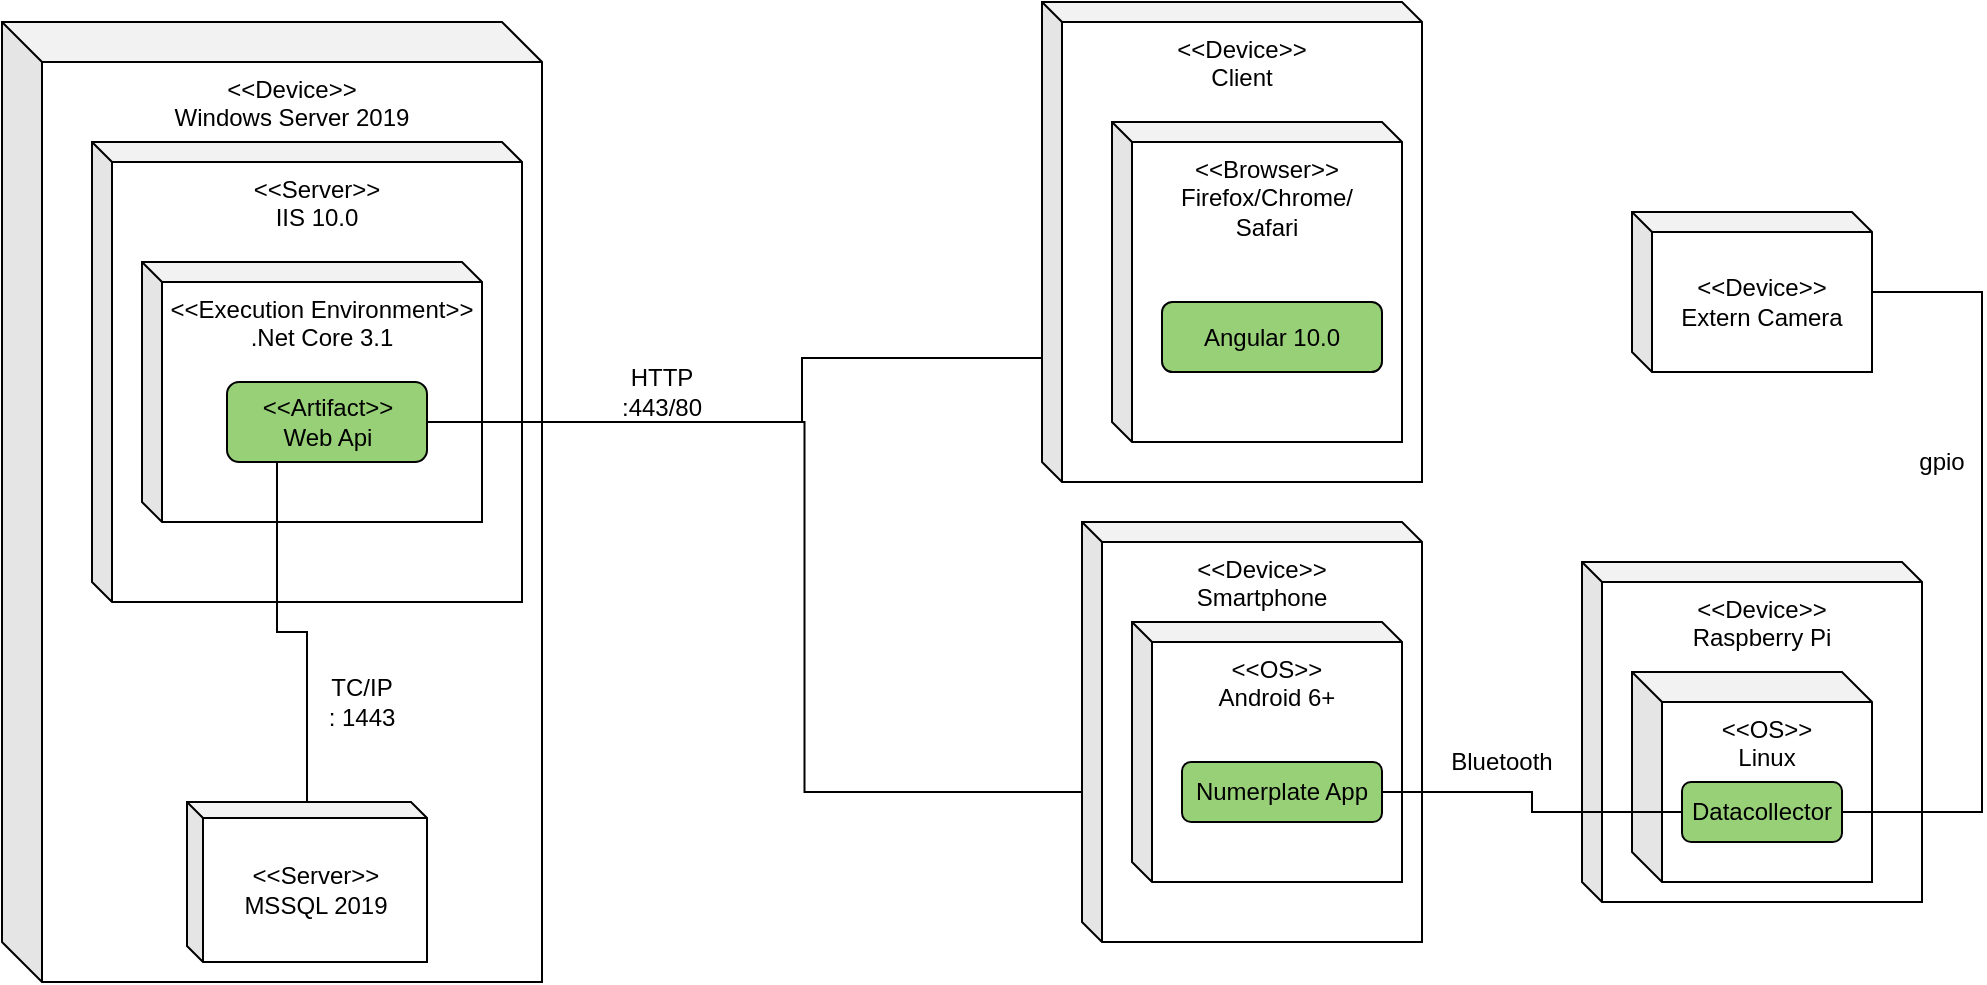 <mxfile version="13.7.7" type="device"><diagram id="ibP8bZvf_2FfzyYetoqR" name="Page-1"><mxGraphModel dx="1102" dy="565" grid="1" gridSize="10" guides="1" tooltips="1" connect="1" arrows="1" fold="1" page="1" pageScale="1" pageWidth="850" pageHeight="1100" math="0" shadow="0"><root><mxCell id="0"/><mxCell id="1" parent="0"/><mxCell id="N3B3cSTxl453kd_gZ5P9-2" value="&amp;lt;&amp;lt;Device&amp;gt;&amp;gt;&lt;br&gt;Windows Server 2019" style="shape=cube;whiteSpace=wrap;html=1;boundedLbl=1;backgroundOutline=1;darkOpacity=0.05;darkOpacity2=0.1;horizontal=1;verticalAlign=top;" vertex="1" parent="1"><mxGeometry x="10" y="20" width="270" height="480" as="geometry"/></mxCell><mxCell id="N3B3cSTxl453kd_gZ5P9-3" value="&amp;lt;&amp;lt;Server&amp;gt;&amp;gt;&lt;br&gt;IIS 10.0" style="shape=cube;whiteSpace=wrap;html=1;boundedLbl=1;backgroundOutline=1;darkOpacity=0.05;darkOpacity2=0.1;horizontal=1;verticalAlign=top;size=10;" vertex="1" parent="1"><mxGeometry x="55" y="80" width="215" height="230" as="geometry"/></mxCell><mxCell id="N3B3cSTxl453kd_gZ5P9-4" value="&amp;lt;&amp;lt;Execution Environment&amp;gt;&amp;gt;&lt;br&gt;.Net Core 3.1" style="shape=cube;whiteSpace=wrap;html=1;boundedLbl=1;backgroundOutline=1;darkOpacity=0.05;darkOpacity2=0.1;verticalAlign=top;size=10;" vertex="1" parent="1"><mxGeometry x="80" y="140" width="170" height="130" as="geometry"/></mxCell><mxCell id="N3B3cSTxl453kd_gZ5P9-24" style="edgeStyle=orthogonalEdgeStyle;rounded=0;orthogonalLoop=1;jettySize=auto;html=1;entryX=0;entryY=0.5;entryDx=0;entryDy=0;shadow=0;endArrow=none;endFill=0;fontColor=#000000;" edge="1" parent="1" source="N3B3cSTxl453kd_gZ5P9-5" target="N3B3cSTxl453kd_gZ5P9-12"><mxGeometry relative="1" as="geometry"/></mxCell><mxCell id="N3B3cSTxl453kd_gZ5P9-25" style="edgeStyle=orthogonalEdgeStyle;rounded=0;orthogonalLoop=1;jettySize=auto;html=1;entryX=0;entryY=0.5;entryDx=0;entryDy=0;shadow=0;endArrow=none;endFill=0;fontColor=#000000;" edge="1" parent="1" source="N3B3cSTxl453kd_gZ5P9-5" target="N3B3cSTxl453kd_gZ5P9-9"><mxGeometry relative="1" as="geometry"><Array as="points"><mxPoint x="410" y="220"/><mxPoint x="410" y="188"/><mxPoint x="590" y="188"/></Array></mxGeometry></mxCell><mxCell id="N3B3cSTxl453kd_gZ5P9-5" value="&amp;lt;&amp;lt;Artifact&amp;gt;&amp;gt;&lt;br&gt;Web Api" style="rounded=1;whiteSpace=wrap;html=1;labelBackgroundColor=none;labelBorderColor=none;fillColor=#97D077;" vertex="1" parent="1"><mxGeometry x="122.5" y="200" width="100" height="40" as="geometry"/></mxCell><mxCell id="N3B3cSTxl453kd_gZ5P9-22" style="edgeStyle=orthogonalEdgeStyle;rounded=0;orthogonalLoop=1;jettySize=auto;html=1;entryX=0.25;entryY=1;entryDx=0;entryDy=0;shadow=0;endArrow=none;endFill=0;fontColor=#000000;" edge="1" parent="1" source="N3B3cSTxl453kd_gZ5P9-6" target="N3B3cSTxl453kd_gZ5P9-5"><mxGeometry relative="1" as="geometry"><Array as="points"><mxPoint x="163" y="325"/><mxPoint x="148" y="325"/></Array></mxGeometry></mxCell><mxCell id="N3B3cSTxl453kd_gZ5P9-6" value="&amp;lt;&amp;lt;Server&amp;gt;&amp;gt;&lt;br&gt;MSSQL 2019" style="shape=cube;whiteSpace=wrap;html=1;boundedLbl=1;backgroundOutline=1;darkOpacity=0.05;darkOpacity2=0.1;labelBackgroundColor=none;fillColor=#FFFFFF;size=8;" vertex="1" parent="1"><mxGeometry x="102.5" y="410" width="120" height="80" as="geometry"/></mxCell><mxCell id="N3B3cSTxl453kd_gZ5P9-7" value="&amp;lt;&amp;lt;Device&amp;gt;&amp;gt;&lt;br&gt;Client" style="shape=cube;whiteSpace=wrap;html=1;boundedLbl=1;backgroundOutline=1;darkOpacity=0.05;darkOpacity2=0.1;labelBackgroundColor=none;fillColor=#FFFFFF;size=10;verticalAlign=top;" vertex="1" parent="1"><mxGeometry x="530" y="10" width="190" height="240" as="geometry"/></mxCell><mxCell id="N3B3cSTxl453kd_gZ5P9-8" value="&amp;lt;&amp;lt;Browser&amp;gt;&amp;gt;&lt;br&gt;Firefox/Chrome/&lt;br&gt;Safari" style="shape=cube;whiteSpace=wrap;html=1;boundedLbl=1;backgroundOutline=1;darkOpacity=0.05;darkOpacity2=0.1;labelBackgroundColor=none;fillColor=#FFFFFF;horizontal=1;verticalAlign=top;size=10;" vertex="1" parent="1"><mxGeometry x="565" y="70" width="145" height="160" as="geometry"/></mxCell><mxCell id="N3B3cSTxl453kd_gZ5P9-9" value="Angular 10.0" style="rounded=1;whiteSpace=wrap;html=1;labelBackgroundColor=none;fillColor=#97D077;" vertex="1" parent="1"><mxGeometry x="590" y="160" width="110" height="35" as="geometry"/></mxCell><mxCell id="N3B3cSTxl453kd_gZ5P9-10" value="&amp;lt;&amp;lt;Device&amp;gt;&amp;gt;&lt;br&gt;Smartphone" style="shape=cube;whiteSpace=wrap;html=1;boundedLbl=1;backgroundOutline=1;darkOpacity=0.05;darkOpacity2=0.1;labelBackgroundColor=none;fillColor=#FFFFFF;size=10;verticalAlign=top;" vertex="1" parent="1"><mxGeometry x="550" y="270" width="170" height="210" as="geometry"/></mxCell><mxCell id="N3B3cSTxl453kd_gZ5P9-11" value="&amp;lt;&amp;lt;OS&amp;gt;&amp;gt;&lt;br&gt;Android 6+" style="shape=cube;whiteSpace=wrap;html=1;boundedLbl=1;backgroundOutline=1;darkOpacity=0.05;darkOpacity2=0.1;labelBackgroundColor=none;fillColor=#FFFFFF;size=10;verticalAlign=top;" vertex="1" parent="1"><mxGeometry x="575" y="320" width="135" height="130" as="geometry"/></mxCell><mxCell id="N3B3cSTxl453kd_gZ5P9-12" value="Numerplate App" style="rounded=1;whiteSpace=wrap;html=1;labelBackgroundColor=none;fillColor=#97D077;" vertex="1" parent="1"><mxGeometry x="600" y="390" width="100" height="30" as="geometry"/></mxCell><mxCell id="N3B3cSTxl453kd_gZ5P9-13" value="&amp;lt;&amp;lt;Device&amp;gt;&amp;gt;&lt;br&gt;Raspberry Pi" style="shape=cube;whiteSpace=wrap;html=1;boundedLbl=1;backgroundOutline=1;darkOpacity=0.05;darkOpacity2=0.1;labelBackgroundColor=none;fillColor=#FFFFFF;size=10;verticalAlign=top;" vertex="1" parent="1"><mxGeometry x="800" y="290" width="170" height="170" as="geometry"/></mxCell><mxCell id="N3B3cSTxl453kd_gZ5P9-15" value="&amp;lt;&amp;lt;OS&amp;gt;&amp;gt;&lt;br&gt;Linux" style="shape=cube;whiteSpace=wrap;html=1;boundedLbl=1;backgroundOutline=1;darkOpacity=0.05;darkOpacity2=0.1;labelBackgroundColor=none;fillColor=#FFFFFF;size=15;horizontal=1;verticalAlign=top;" vertex="1" parent="1"><mxGeometry x="825" y="345" width="120" height="105" as="geometry"/></mxCell><mxCell id="N3B3cSTxl453kd_gZ5P9-20" style="edgeStyle=orthogonalEdgeStyle;rounded=0;orthogonalLoop=1;jettySize=auto;html=1;entryX=1;entryY=0.5;entryDx=0;entryDy=0;shadow=0;endArrow=none;endFill=0;fontColor=#000000;" edge="1" parent="1" source="N3B3cSTxl453kd_gZ5P9-16" target="N3B3cSTxl453kd_gZ5P9-12"><mxGeometry relative="1" as="geometry"><Array as="points"><mxPoint x="775" y="415"/><mxPoint x="775" y="405"/></Array></mxGeometry></mxCell><mxCell id="N3B3cSTxl453kd_gZ5P9-16" value="Datacollector" style="rounded=1;whiteSpace=wrap;html=1;labelBackgroundColor=none;fillColor=#97D077;" vertex="1" parent="1"><mxGeometry x="850" y="400" width="80" height="30" as="geometry"/></mxCell><mxCell id="N3B3cSTxl453kd_gZ5P9-18" style="edgeStyle=orthogonalEdgeStyle;rounded=0;orthogonalLoop=1;jettySize=auto;html=1;entryX=1;entryY=0.5;entryDx=0;entryDy=0;fontColor=#000000;endArrow=none;endFill=0;shadow=0;" edge="1" parent="1" source="N3B3cSTxl453kd_gZ5P9-17" target="N3B3cSTxl453kd_gZ5P9-16"><mxGeometry relative="1" as="geometry"><Array as="points"><mxPoint x="1000" y="155"/><mxPoint x="1000" y="415"/></Array></mxGeometry></mxCell><mxCell id="N3B3cSTxl453kd_gZ5P9-17" value="&amp;lt;&amp;lt;Device&amp;gt;&amp;gt;&lt;br&gt;Extern Camera" style="shape=cube;whiteSpace=wrap;html=1;boundedLbl=1;backgroundOutline=1;darkOpacity=0.05;darkOpacity2=0.1;labelBackgroundColor=none;fillColor=#FFFFFF;size=10;" vertex="1" parent="1"><mxGeometry x="825" y="115" width="120" height="80" as="geometry"/></mxCell><mxCell id="N3B3cSTxl453kd_gZ5P9-19" value="gpio" style="text;html=1;strokeColor=none;fillColor=none;align=center;verticalAlign=middle;whiteSpace=wrap;rounded=0;labelBackgroundColor=none;fontColor=#000000;" vertex="1" parent="1"><mxGeometry x="960" y="230" width="40" height="20" as="geometry"/></mxCell><mxCell id="N3B3cSTxl453kd_gZ5P9-21" value="Bluetooth" style="text;html=1;strokeColor=none;fillColor=none;align=center;verticalAlign=middle;whiteSpace=wrap;rounded=0;labelBackgroundColor=none;fontColor=#000000;" vertex="1" parent="1"><mxGeometry x="740" y="380" width="40" height="20" as="geometry"/></mxCell><mxCell id="N3B3cSTxl453kd_gZ5P9-23" value="TC/IP&lt;br&gt;: 1443" style="text;html=1;strokeColor=none;fillColor=none;align=center;verticalAlign=middle;whiteSpace=wrap;rounded=0;labelBackgroundColor=none;fontColor=#000000;" vertex="1" parent="1"><mxGeometry x="170" y="350" width="40" height="20" as="geometry"/></mxCell><mxCell id="N3B3cSTxl453kd_gZ5P9-26" value="HTTP&lt;br&gt;:443/80" style="text;html=1;strokeColor=none;fillColor=none;align=center;verticalAlign=middle;whiteSpace=wrap;rounded=0;labelBackgroundColor=none;fontColor=#000000;" vertex="1" parent="1"><mxGeometry x="320" y="195" width="40" height="20" as="geometry"/></mxCell></root></mxGraphModel></diagram></mxfile>
